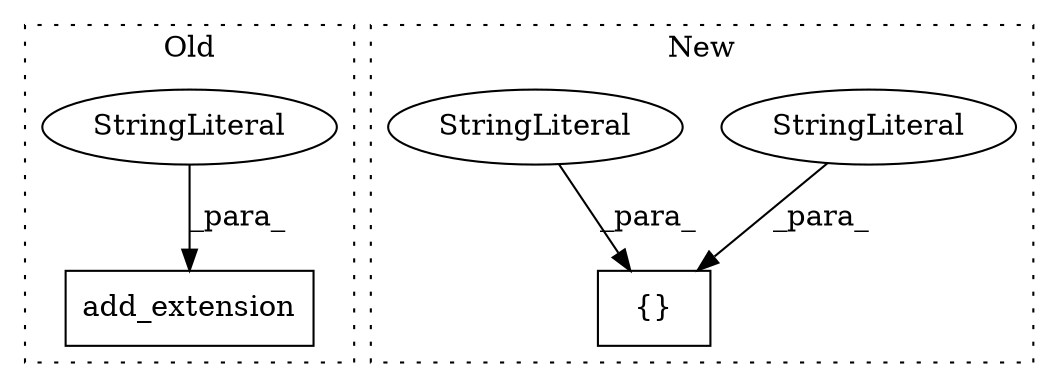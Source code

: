 digraph G {
subgraph cluster0 {
1 [label="add_extension" a="32" s="1476,1525" l="14,1" shape="box"];
3 [label="StringLiteral" a="45" s="1490" l="9" shape="ellipse"];
label = "Old";
style="dotted";
}
subgraph cluster1 {
2 [label="{}" a="4" s="1794,1865" l="1,1" shape="box"];
4 [label="StringLiteral" a="45" s="1828" l="19" shape="ellipse"];
5 [label="StringLiteral" a="45" s="1795" l="16" shape="ellipse"];
label = "New";
style="dotted";
}
3 -> 1 [label="_para_"];
4 -> 2 [label="_para_"];
5 -> 2 [label="_para_"];
}